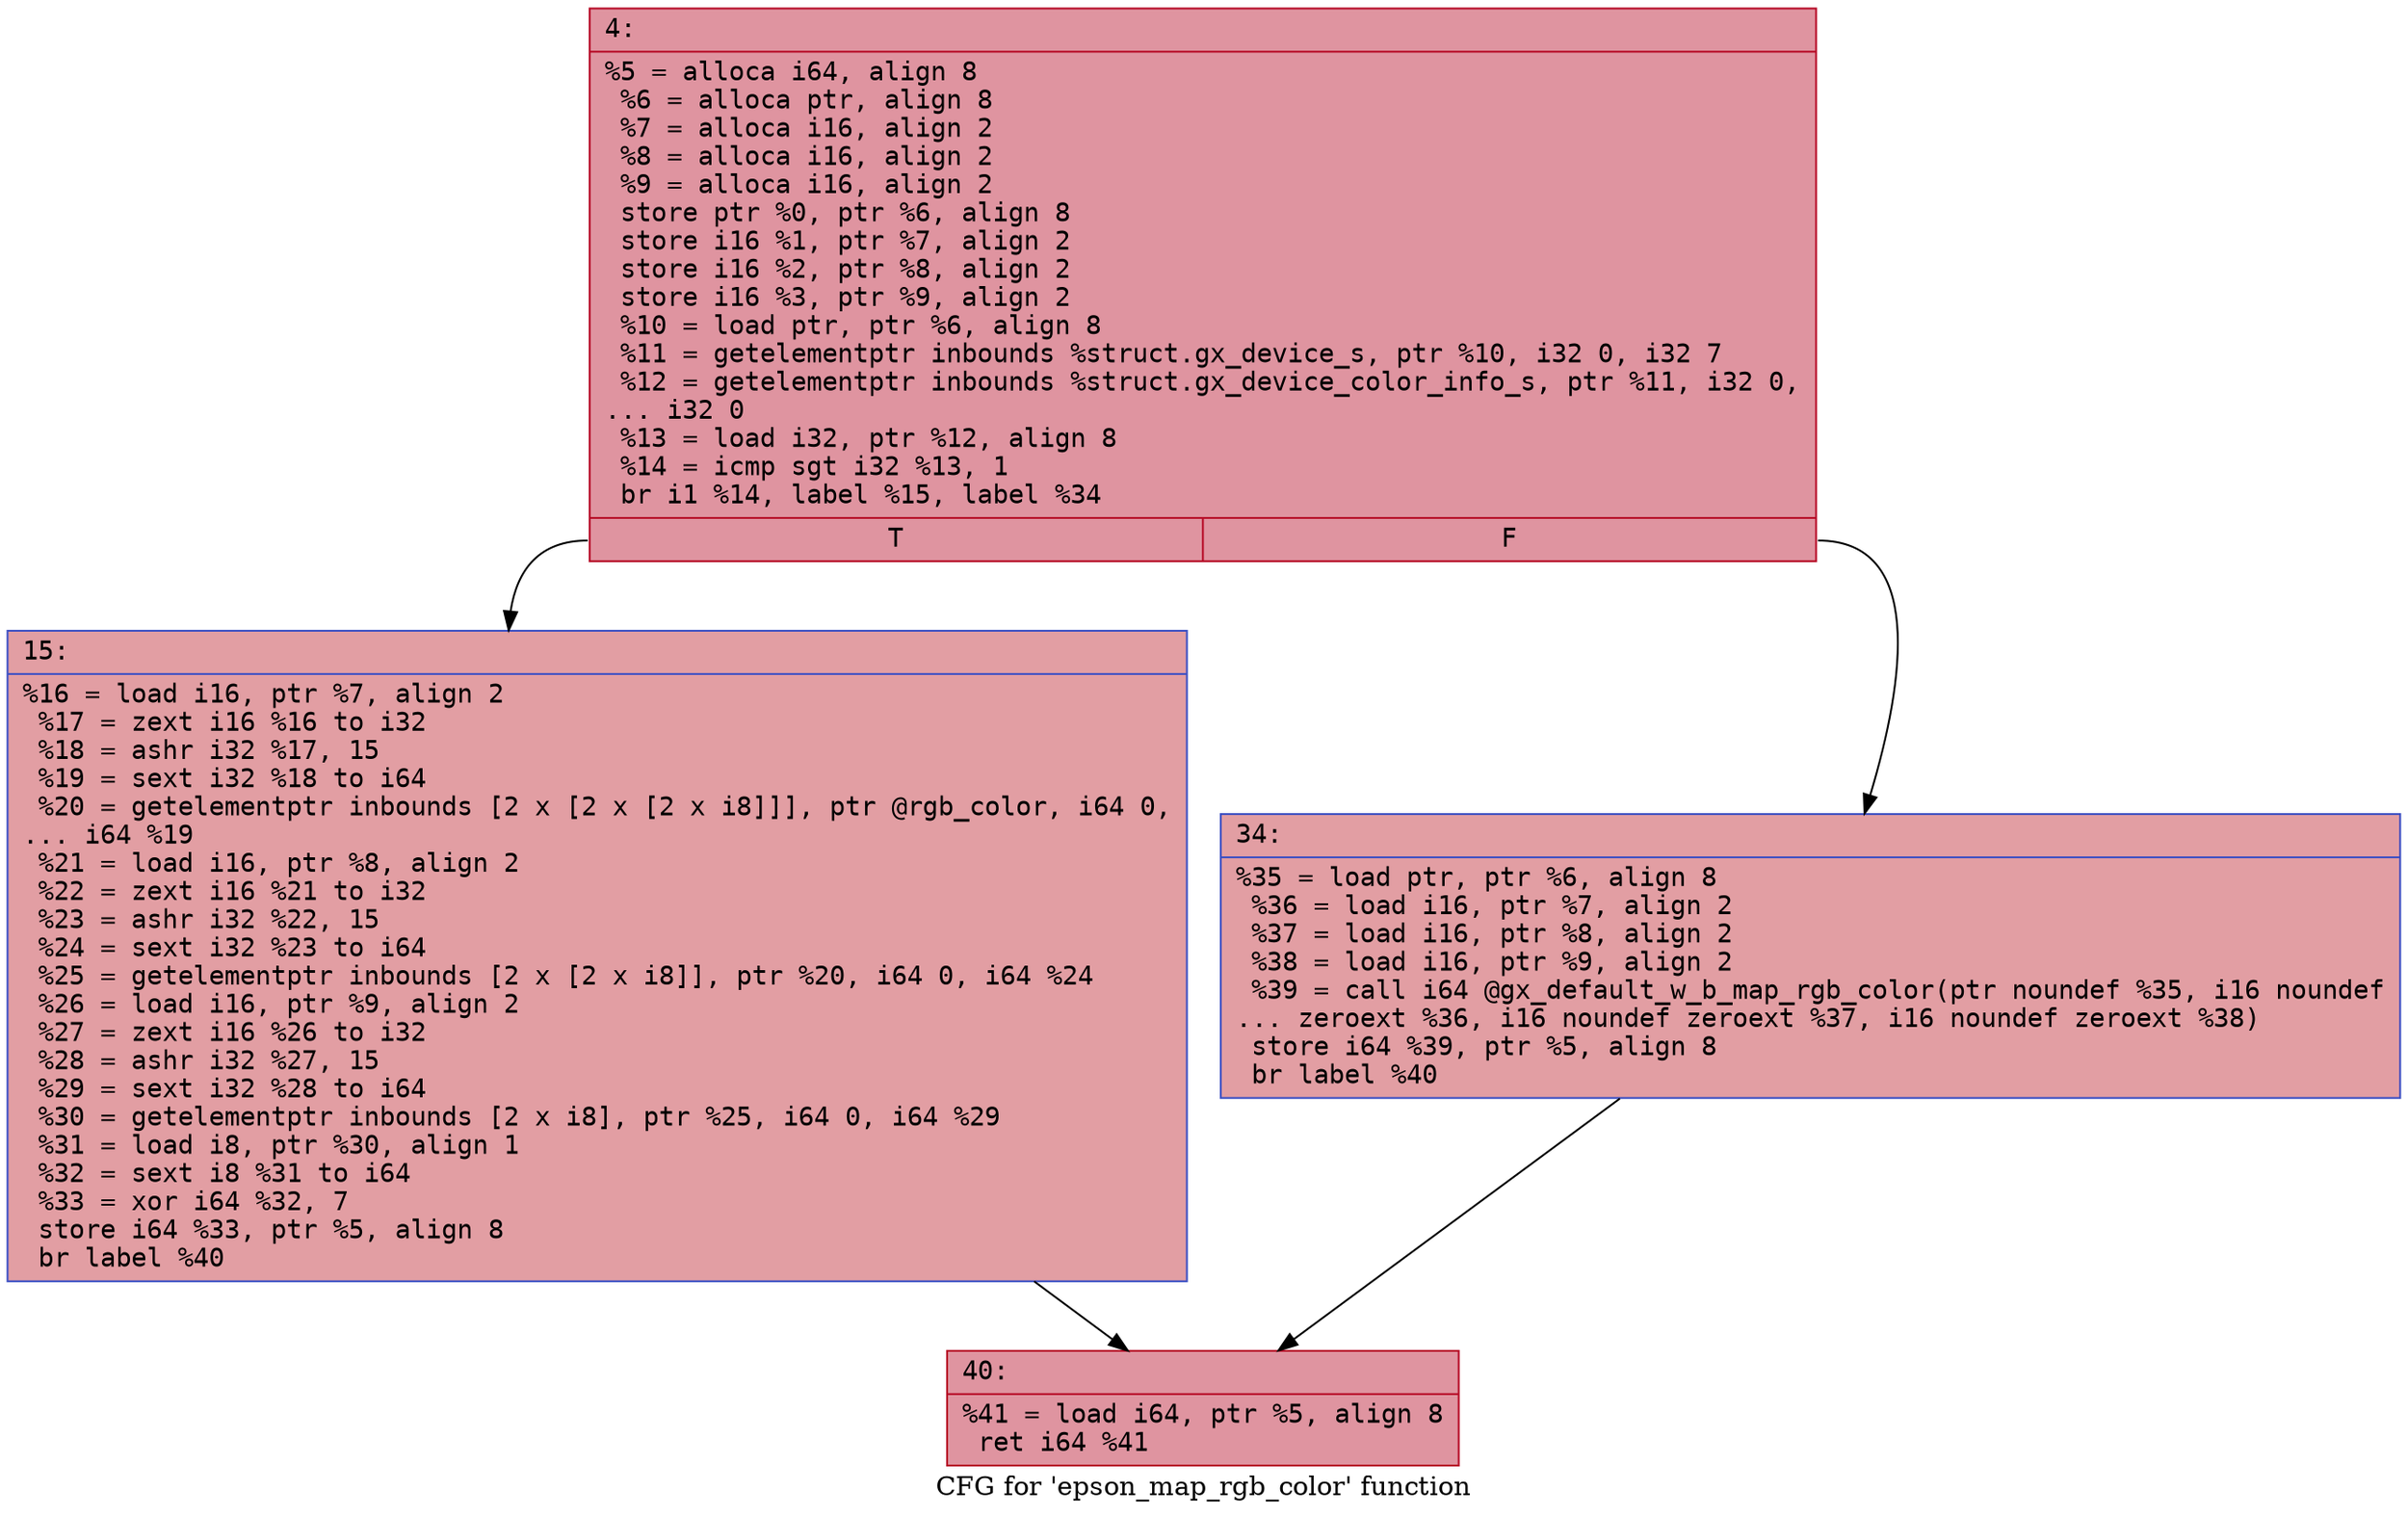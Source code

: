 digraph "CFG for 'epson_map_rgb_color' function" {
	label="CFG for 'epson_map_rgb_color' function";

	Node0x600000af8780 [shape=record,color="#b70d28ff", style=filled, fillcolor="#b70d2870" fontname="Courier",label="{4:\l|  %5 = alloca i64, align 8\l  %6 = alloca ptr, align 8\l  %7 = alloca i16, align 2\l  %8 = alloca i16, align 2\l  %9 = alloca i16, align 2\l  store ptr %0, ptr %6, align 8\l  store i16 %1, ptr %7, align 2\l  store i16 %2, ptr %8, align 2\l  store i16 %3, ptr %9, align 2\l  %10 = load ptr, ptr %6, align 8\l  %11 = getelementptr inbounds %struct.gx_device_s, ptr %10, i32 0, i32 7\l  %12 = getelementptr inbounds %struct.gx_device_color_info_s, ptr %11, i32 0,\l... i32 0\l  %13 = load i32, ptr %12, align 8\l  %14 = icmp sgt i32 %13, 1\l  br i1 %14, label %15, label %34\l|{<s0>T|<s1>F}}"];
	Node0x600000af8780:s0 -> Node0x600000af8870[tooltip="4 -> 15\nProbability 50.00%" ];
	Node0x600000af8780:s1 -> Node0x600000af88c0[tooltip="4 -> 34\nProbability 50.00%" ];
	Node0x600000af8870 [shape=record,color="#3d50c3ff", style=filled, fillcolor="#be242e70" fontname="Courier",label="{15:\l|  %16 = load i16, ptr %7, align 2\l  %17 = zext i16 %16 to i32\l  %18 = ashr i32 %17, 15\l  %19 = sext i32 %18 to i64\l  %20 = getelementptr inbounds [2 x [2 x [2 x i8]]], ptr @rgb_color, i64 0,\l... i64 %19\l  %21 = load i16, ptr %8, align 2\l  %22 = zext i16 %21 to i32\l  %23 = ashr i32 %22, 15\l  %24 = sext i32 %23 to i64\l  %25 = getelementptr inbounds [2 x [2 x i8]], ptr %20, i64 0, i64 %24\l  %26 = load i16, ptr %9, align 2\l  %27 = zext i16 %26 to i32\l  %28 = ashr i32 %27, 15\l  %29 = sext i32 %28 to i64\l  %30 = getelementptr inbounds [2 x i8], ptr %25, i64 0, i64 %29\l  %31 = load i8, ptr %30, align 1\l  %32 = sext i8 %31 to i64\l  %33 = xor i64 %32, 7\l  store i64 %33, ptr %5, align 8\l  br label %40\l}"];
	Node0x600000af8870 -> Node0x600000af8910[tooltip="15 -> 40\nProbability 100.00%" ];
	Node0x600000af88c0 [shape=record,color="#3d50c3ff", style=filled, fillcolor="#be242e70" fontname="Courier",label="{34:\l|  %35 = load ptr, ptr %6, align 8\l  %36 = load i16, ptr %7, align 2\l  %37 = load i16, ptr %8, align 2\l  %38 = load i16, ptr %9, align 2\l  %39 = call i64 @gx_default_w_b_map_rgb_color(ptr noundef %35, i16 noundef\l... zeroext %36, i16 noundef zeroext %37, i16 noundef zeroext %38)\l  store i64 %39, ptr %5, align 8\l  br label %40\l}"];
	Node0x600000af88c0 -> Node0x600000af8910[tooltip="34 -> 40\nProbability 100.00%" ];
	Node0x600000af8910 [shape=record,color="#b70d28ff", style=filled, fillcolor="#b70d2870" fontname="Courier",label="{40:\l|  %41 = load i64, ptr %5, align 8\l  ret i64 %41\l}"];
}

